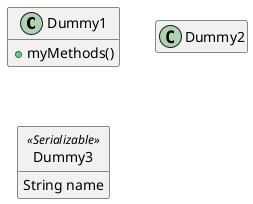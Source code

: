@startuml
' hide class members
class Dummy1 {
  +myMethods()
}

class Dummy2 {
  +hiddenMethod()
}

class Dummy3 <<Serializable>> {
String name
}

hide empty members
hide field
hide methods
show Dummy1 methods
hide Dummy3 circle
show Dummy3 field
@enduml

@startuml
' you can also mix with visibility
class Foo{
- private
~ package private
# protected
+ public
}
hide private field
hide public field
show public field
' 如果只有一个类，隐藏是无效的
hide Foo
@enduml

@startuml
' hide class
' 注意，此时的线应该是存在的，因为布局被撑大了，但是线是不可见的
class Foo1
class Foo2

Foo2 *-- Foo1
hide Foo2
@enduml

@startuml
' remove class
' 这里类和连线都被删除了，布局恢复到一个类的样子
class Foo1
class Foo2

Foo2 *-- Foo1
remove Foo2
@enduml



